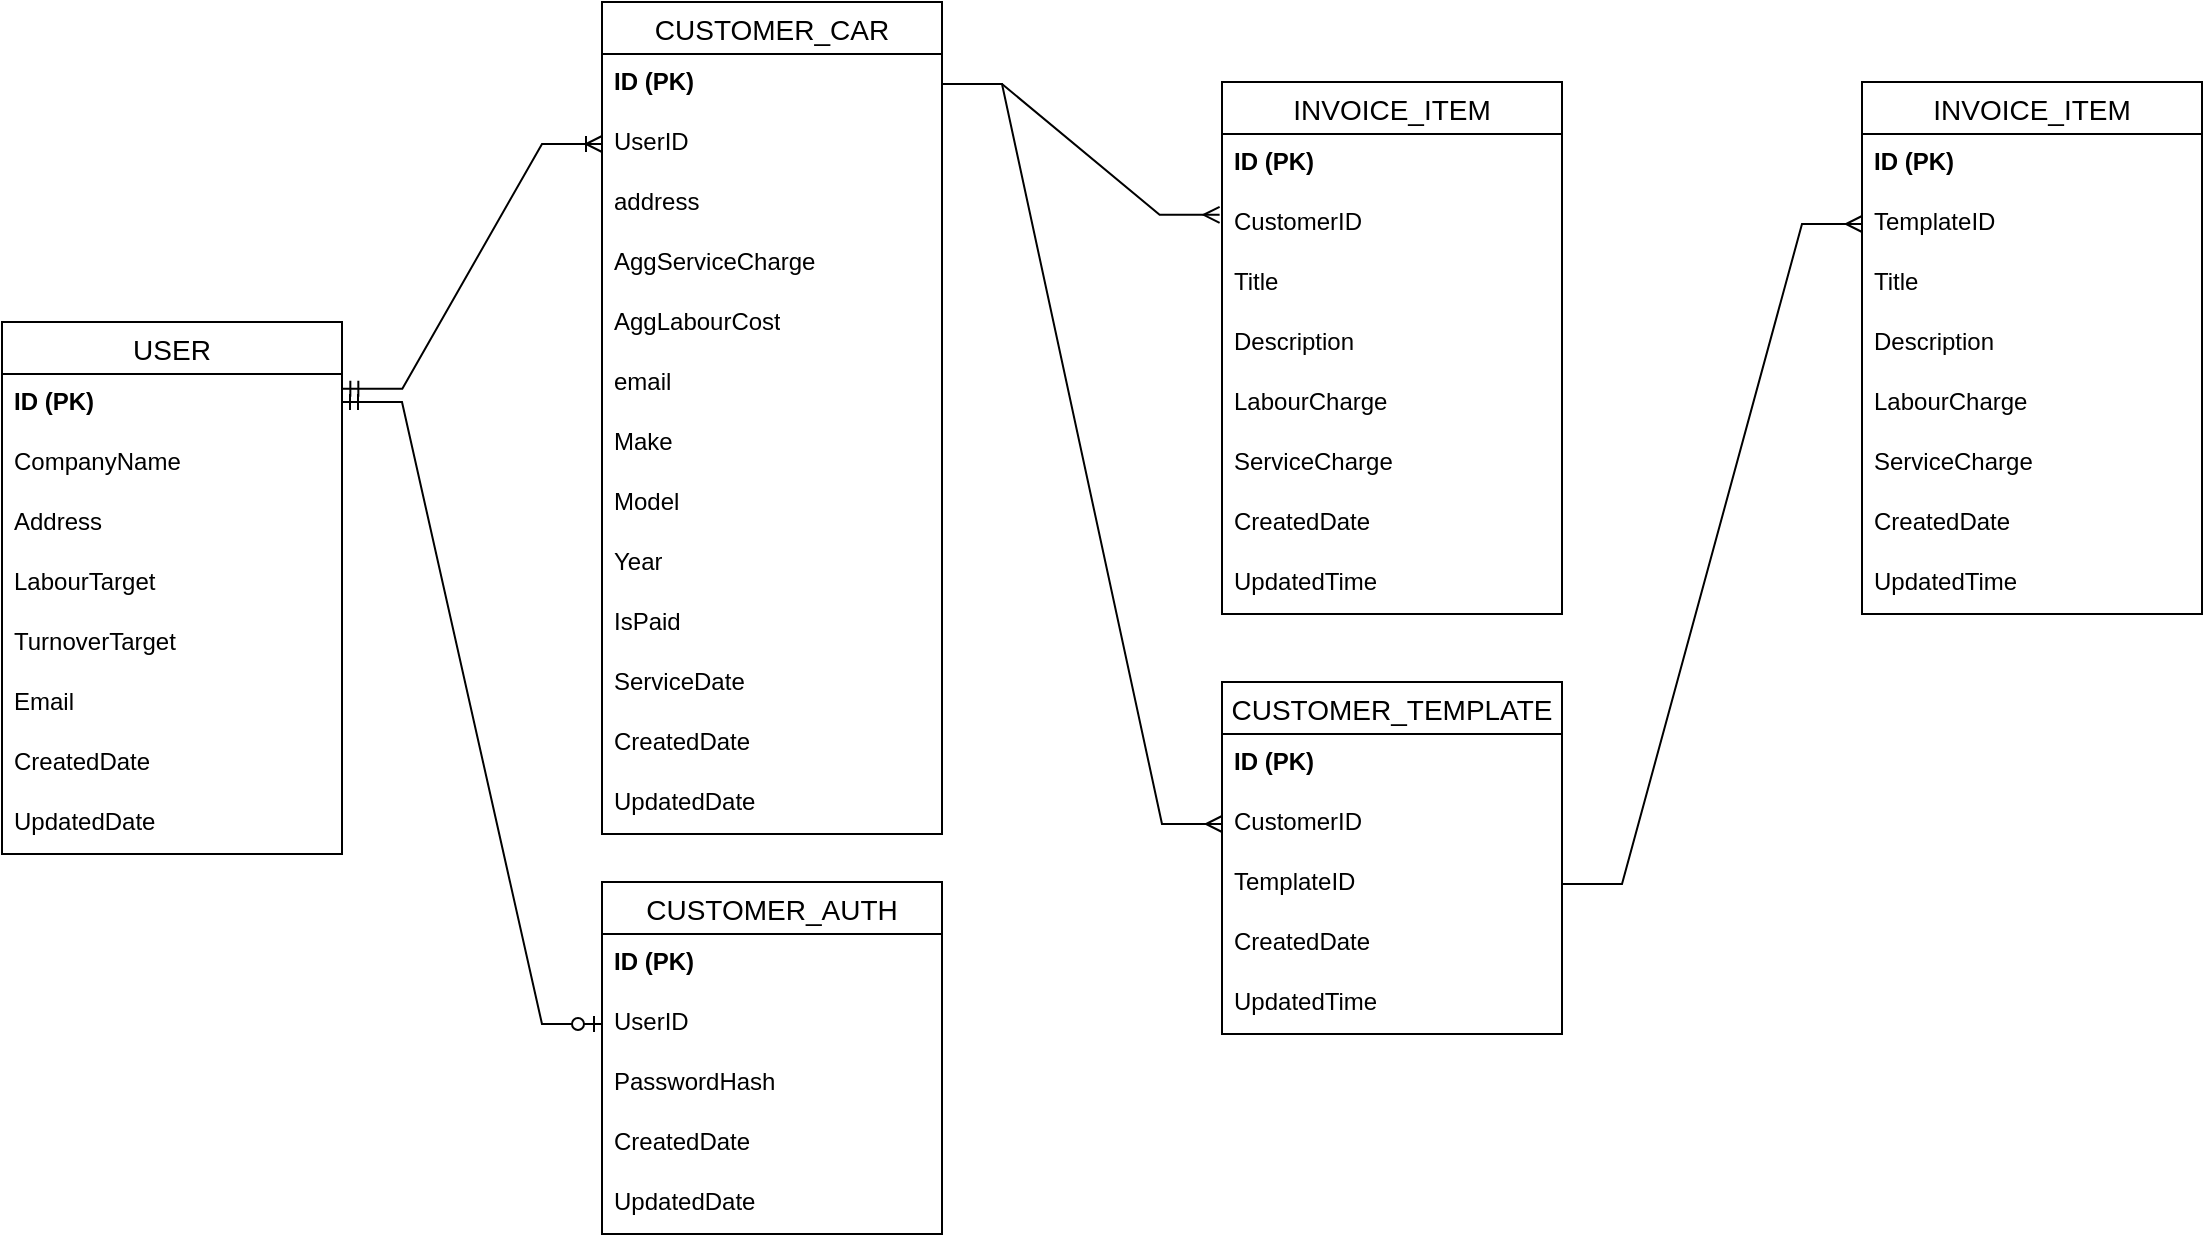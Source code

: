 <mxfile version="24.1.0" type="device">
  <diagram name="Page-1" id="uE0NwrkQISUYqbhKHIL9">
    <mxGraphModel dx="2037" dy="786" grid="1" gridSize="10" guides="1" tooltips="1" connect="1" arrows="1" fold="1" page="1" pageScale="1" pageWidth="850" pageHeight="1100" math="0" shadow="0">
      <root>
        <mxCell id="0" />
        <mxCell id="1" parent="0" />
        <mxCell id="33nysOxGAfEdaKVSdSYN-1" value="USER" style="swimlane;fontStyle=0;childLayout=stackLayout;horizontal=1;startSize=26;horizontalStack=0;resizeParent=1;resizeParentMax=0;resizeLast=0;collapsible=1;marginBottom=0;align=center;fontSize=14;" vertex="1" parent="1">
          <mxGeometry x="50" y="240" width="170" height="266" as="geometry" />
        </mxCell>
        <mxCell id="33nysOxGAfEdaKVSdSYN-2" value="&lt;b&gt;ID (PK)&lt;/b&gt;" style="text;strokeColor=none;fillColor=none;spacingLeft=4;spacingRight=4;overflow=hidden;rotatable=0;points=[[0,0.5],[1,0.5]];portConstraint=eastwest;fontSize=12;whiteSpace=wrap;html=1;" vertex="1" parent="33nysOxGAfEdaKVSdSYN-1">
          <mxGeometry y="26" width="170" height="30" as="geometry" />
        </mxCell>
        <mxCell id="33nysOxGAfEdaKVSdSYN-5" value="CompanyName" style="text;strokeColor=none;fillColor=none;spacingLeft=4;spacingRight=4;overflow=hidden;rotatable=0;points=[[0,0.5],[1,0.5]];portConstraint=eastwest;fontSize=12;whiteSpace=wrap;html=1;" vertex="1" parent="33nysOxGAfEdaKVSdSYN-1">
          <mxGeometry y="56" width="170" height="30" as="geometry" />
        </mxCell>
        <mxCell id="33nysOxGAfEdaKVSdSYN-3" value="Address" style="text;strokeColor=none;fillColor=none;spacingLeft=4;spacingRight=4;overflow=hidden;rotatable=0;points=[[0,0.5],[1,0.5]];portConstraint=eastwest;fontSize=12;whiteSpace=wrap;html=1;" vertex="1" parent="33nysOxGAfEdaKVSdSYN-1">
          <mxGeometry y="86" width="170" height="30" as="geometry" />
        </mxCell>
        <mxCell id="33nysOxGAfEdaKVSdSYN-4" value="LabourTarget" style="text;strokeColor=none;fillColor=none;spacingLeft=4;spacingRight=4;overflow=hidden;rotatable=0;points=[[0,0.5],[1,0.5]];portConstraint=eastwest;fontSize=12;whiteSpace=wrap;html=1;" vertex="1" parent="33nysOxGAfEdaKVSdSYN-1">
          <mxGeometry y="116" width="170" height="30" as="geometry" />
        </mxCell>
        <mxCell id="33nysOxGAfEdaKVSdSYN-6" value="TurnoverTarget&lt;div&gt;&lt;br&gt;&lt;/div&gt;" style="text;strokeColor=none;fillColor=none;spacingLeft=4;spacingRight=4;overflow=hidden;rotatable=0;points=[[0,0.5],[1,0.5]];portConstraint=eastwest;fontSize=12;whiteSpace=wrap;html=1;" vertex="1" parent="33nysOxGAfEdaKVSdSYN-1">
          <mxGeometry y="146" width="170" height="30" as="geometry" />
        </mxCell>
        <mxCell id="33nysOxGAfEdaKVSdSYN-7" value="Email" style="text;strokeColor=none;fillColor=none;spacingLeft=4;spacingRight=4;overflow=hidden;rotatable=0;points=[[0,0.5],[1,0.5]];portConstraint=eastwest;fontSize=12;whiteSpace=wrap;html=1;" vertex="1" parent="33nysOxGAfEdaKVSdSYN-1">
          <mxGeometry y="176" width="170" height="30" as="geometry" />
        </mxCell>
        <mxCell id="33nysOxGAfEdaKVSdSYN-29" value="CreatedDate" style="text;strokeColor=none;fillColor=none;spacingLeft=4;spacingRight=4;overflow=hidden;rotatable=0;points=[[0,0.5],[1,0.5]];portConstraint=eastwest;fontSize=12;whiteSpace=wrap;html=1;" vertex="1" parent="33nysOxGAfEdaKVSdSYN-1">
          <mxGeometry y="206" width="170" height="30" as="geometry" />
        </mxCell>
        <mxCell id="33nysOxGAfEdaKVSdSYN-30" value="UpdatedDate" style="text;strokeColor=none;fillColor=none;spacingLeft=4;spacingRight=4;overflow=hidden;rotatable=0;points=[[0,0.5],[1,0.5]];portConstraint=eastwest;fontSize=12;whiteSpace=wrap;html=1;" vertex="1" parent="33nysOxGAfEdaKVSdSYN-1">
          <mxGeometry y="236" width="170" height="30" as="geometry" />
        </mxCell>
        <mxCell id="33nysOxGAfEdaKVSdSYN-8" value="CUSTOMER_CAR" style="swimlane;fontStyle=0;childLayout=stackLayout;horizontal=1;startSize=26;horizontalStack=0;resizeParent=1;resizeParentMax=0;resizeLast=0;collapsible=1;marginBottom=0;align=center;fontSize=14;" vertex="1" parent="1">
          <mxGeometry x="350" y="80" width="170" height="416" as="geometry" />
        </mxCell>
        <mxCell id="33nysOxGAfEdaKVSdSYN-9" value="&lt;b&gt;ID (PK)&lt;/b&gt;" style="text;strokeColor=none;fillColor=none;spacingLeft=4;spacingRight=4;overflow=hidden;rotatable=0;points=[[0,0.5],[1,0.5]];portConstraint=eastwest;fontSize=12;whiteSpace=wrap;html=1;" vertex="1" parent="33nysOxGAfEdaKVSdSYN-8">
          <mxGeometry y="26" width="170" height="30" as="geometry" />
        </mxCell>
        <mxCell id="33nysOxGAfEdaKVSdSYN-10" value="UserID" style="text;strokeColor=none;fillColor=none;spacingLeft=4;spacingRight=4;overflow=hidden;rotatable=0;points=[[0,0.5],[1,0.5]];portConstraint=eastwest;fontSize=12;whiteSpace=wrap;html=1;" vertex="1" parent="33nysOxGAfEdaKVSdSYN-8">
          <mxGeometry y="56" width="170" height="30" as="geometry" />
        </mxCell>
        <mxCell id="33nysOxGAfEdaKVSdSYN-11" value="address" style="text;strokeColor=none;fillColor=none;spacingLeft=4;spacingRight=4;overflow=hidden;rotatable=0;points=[[0,0.5],[1,0.5]];portConstraint=eastwest;fontSize=12;whiteSpace=wrap;html=1;" vertex="1" parent="33nysOxGAfEdaKVSdSYN-8">
          <mxGeometry y="86" width="170" height="30" as="geometry" />
        </mxCell>
        <mxCell id="33nysOxGAfEdaKVSdSYN-12" value="AggServiceCharge" style="text;strokeColor=none;fillColor=none;spacingLeft=4;spacingRight=4;overflow=hidden;rotatable=0;points=[[0,0.5],[1,0.5]];portConstraint=eastwest;fontSize=12;whiteSpace=wrap;html=1;" vertex="1" parent="33nysOxGAfEdaKVSdSYN-8">
          <mxGeometry y="116" width="170" height="30" as="geometry" />
        </mxCell>
        <mxCell id="33nysOxGAfEdaKVSdSYN-13" value="AggLabourCost" style="text;strokeColor=none;fillColor=none;spacingLeft=4;spacingRight=4;overflow=hidden;rotatable=0;points=[[0,0.5],[1,0.5]];portConstraint=eastwest;fontSize=12;whiteSpace=wrap;html=1;" vertex="1" parent="33nysOxGAfEdaKVSdSYN-8">
          <mxGeometry y="146" width="170" height="30" as="geometry" />
        </mxCell>
        <mxCell id="33nysOxGAfEdaKVSdSYN-14" value="email" style="text;strokeColor=none;fillColor=none;spacingLeft=4;spacingRight=4;overflow=hidden;rotatable=0;points=[[0,0.5],[1,0.5]];portConstraint=eastwest;fontSize=12;whiteSpace=wrap;html=1;" vertex="1" parent="33nysOxGAfEdaKVSdSYN-8">
          <mxGeometry y="176" width="170" height="30" as="geometry" />
        </mxCell>
        <mxCell id="33nysOxGAfEdaKVSdSYN-62" value="Make" style="text;strokeColor=none;fillColor=none;spacingLeft=4;spacingRight=4;overflow=hidden;rotatable=0;points=[[0,0.5],[1,0.5]];portConstraint=eastwest;fontSize=12;whiteSpace=wrap;html=1;" vertex="1" parent="33nysOxGAfEdaKVSdSYN-8">
          <mxGeometry y="206" width="170" height="30" as="geometry" />
        </mxCell>
        <mxCell id="33nysOxGAfEdaKVSdSYN-63" value="Model" style="text;strokeColor=none;fillColor=none;spacingLeft=4;spacingRight=4;overflow=hidden;rotatable=0;points=[[0,0.5],[1,0.5]];portConstraint=eastwest;fontSize=12;whiteSpace=wrap;html=1;" vertex="1" parent="33nysOxGAfEdaKVSdSYN-8">
          <mxGeometry y="236" width="170" height="30" as="geometry" />
        </mxCell>
        <mxCell id="33nysOxGAfEdaKVSdSYN-64" value="Year" style="text;strokeColor=none;fillColor=none;spacingLeft=4;spacingRight=4;overflow=hidden;rotatable=0;points=[[0,0.5],[1,0.5]];portConstraint=eastwest;fontSize=12;whiteSpace=wrap;html=1;" vertex="1" parent="33nysOxGAfEdaKVSdSYN-8">
          <mxGeometry y="266" width="170" height="30" as="geometry" />
        </mxCell>
        <mxCell id="33nysOxGAfEdaKVSdSYN-65" value="IsPaid" style="text;strokeColor=none;fillColor=none;spacingLeft=4;spacingRight=4;overflow=hidden;rotatable=0;points=[[0,0.5],[1,0.5]];portConstraint=eastwest;fontSize=12;whiteSpace=wrap;html=1;" vertex="1" parent="33nysOxGAfEdaKVSdSYN-8">
          <mxGeometry y="296" width="170" height="30" as="geometry" />
        </mxCell>
        <mxCell id="33nysOxGAfEdaKVSdSYN-31" value="ServiceDate" style="text;strokeColor=none;fillColor=none;spacingLeft=4;spacingRight=4;overflow=hidden;rotatable=0;points=[[0,0.5],[1,0.5]];portConstraint=eastwest;fontSize=12;whiteSpace=wrap;html=1;" vertex="1" parent="33nysOxGAfEdaKVSdSYN-8">
          <mxGeometry y="326" width="170" height="30" as="geometry" />
        </mxCell>
        <mxCell id="33nysOxGAfEdaKVSdSYN-32" value="CreatedDate" style="text;strokeColor=none;fillColor=none;spacingLeft=4;spacingRight=4;overflow=hidden;rotatable=0;points=[[0,0.5],[1,0.5]];portConstraint=eastwest;fontSize=12;whiteSpace=wrap;html=1;" vertex="1" parent="33nysOxGAfEdaKVSdSYN-8">
          <mxGeometry y="356" width="170" height="30" as="geometry" />
        </mxCell>
        <mxCell id="33nysOxGAfEdaKVSdSYN-33" value="UpdatedDate" style="text;strokeColor=none;fillColor=none;spacingLeft=4;spacingRight=4;overflow=hidden;rotatable=0;points=[[0,0.5],[1,0.5]];portConstraint=eastwest;fontSize=12;whiteSpace=wrap;html=1;" vertex="1" parent="33nysOxGAfEdaKVSdSYN-8">
          <mxGeometry y="386" width="170" height="30" as="geometry" />
        </mxCell>
        <mxCell id="33nysOxGAfEdaKVSdSYN-15" value="INVOICE_ITEM" style="swimlane;fontStyle=0;childLayout=stackLayout;horizontal=1;startSize=26;horizontalStack=0;resizeParent=1;resizeParentMax=0;resizeLast=0;collapsible=1;marginBottom=0;align=center;fontSize=14;" vertex="1" parent="1">
          <mxGeometry x="660" y="120" width="170" height="266" as="geometry" />
        </mxCell>
        <mxCell id="33nysOxGAfEdaKVSdSYN-16" value="&lt;b&gt;ID (PK)&lt;/b&gt;" style="text;strokeColor=none;fillColor=none;spacingLeft=4;spacingRight=4;overflow=hidden;rotatable=0;points=[[0,0.5],[1,0.5]];portConstraint=eastwest;fontSize=12;whiteSpace=wrap;html=1;" vertex="1" parent="33nysOxGAfEdaKVSdSYN-15">
          <mxGeometry y="26" width="170" height="30" as="geometry" />
        </mxCell>
        <mxCell id="33nysOxGAfEdaKVSdSYN-17" value="CustomerID" style="text;strokeColor=none;fillColor=none;spacingLeft=4;spacingRight=4;overflow=hidden;rotatable=0;points=[[0,0.5],[1,0.5]];portConstraint=eastwest;fontSize=12;whiteSpace=wrap;html=1;" vertex="1" parent="33nysOxGAfEdaKVSdSYN-15">
          <mxGeometry y="56" width="170" height="30" as="geometry" />
        </mxCell>
        <mxCell id="33nysOxGAfEdaKVSdSYN-18" value="Title" style="text;strokeColor=none;fillColor=none;spacingLeft=4;spacingRight=4;overflow=hidden;rotatable=0;points=[[0,0.5],[1,0.5]];portConstraint=eastwest;fontSize=12;whiteSpace=wrap;html=1;" vertex="1" parent="33nysOxGAfEdaKVSdSYN-15">
          <mxGeometry y="86" width="170" height="30" as="geometry" />
        </mxCell>
        <mxCell id="33nysOxGAfEdaKVSdSYN-19" value="Description" style="text;strokeColor=none;fillColor=none;spacingLeft=4;spacingRight=4;overflow=hidden;rotatable=0;points=[[0,0.5],[1,0.5]];portConstraint=eastwest;fontSize=12;whiteSpace=wrap;html=1;" vertex="1" parent="33nysOxGAfEdaKVSdSYN-15">
          <mxGeometry y="116" width="170" height="30" as="geometry" />
        </mxCell>
        <mxCell id="33nysOxGAfEdaKVSdSYN-38" value="LabourCharge" style="text;strokeColor=none;fillColor=none;spacingLeft=4;spacingRight=4;overflow=hidden;rotatable=0;points=[[0,0.5],[1,0.5]];portConstraint=eastwest;fontSize=12;whiteSpace=wrap;html=1;" vertex="1" parent="33nysOxGAfEdaKVSdSYN-15">
          <mxGeometry y="146" width="170" height="30" as="geometry" />
        </mxCell>
        <mxCell id="33nysOxGAfEdaKVSdSYN-39" value="ServiceCharge" style="text;strokeColor=none;fillColor=none;spacingLeft=4;spacingRight=4;overflow=hidden;rotatable=0;points=[[0,0.5],[1,0.5]];portConstraint=eastwest;fontSize=12;whiteSpace=wrap;html=1;" vertex="1" parent="33nysOxGAfEdaKVSdSYN-15">
          <mxGeometry y="176" width="170" height="30" as="geometry" />
        </mxCell>
        <mxCell id="33nysOxGAfEdaKVSdSYN-20" value="CreatedDate" style="text;strokeColor=none;fillColor=none;spacingLeft=4;spacingRight=4;overflow=hidden;rotatable=0;points=[[0,0.5],[1,0.5]];portConstraint=eastwest;fontSize=12;whiteSpace=wrap;html=1;" vertex="1" parent="33nysOxGAfEdaKVSdSYN-15">
          <mxGeometry y="206" width="170" height="30" as="geometry" />
        </mxCell>
        <mxCell id="33nysOxGAfEdaKVSdSYN-21" value="UpdatedTime" style="text;strokeColor=none;fillColor=none;spacingLeft=4;spacingRight=4;overflow=hidden;rotatable=0;points=[[0,0.5],[1,0.5]];portConstraint=eastwest;fontSize=12;whiteSpace=wrap;html=1;" vertex="1" parent="33nysOxGAfEdaKVSdSYN-15">
          <mxGeometry y="236" width="170" height="30" as="geometry" />
        </mxCell>
        <mxCell id="33nysOxGAfEdaKVSdSYN-22" value="CUSTOMER_AUTH" style="swimlane;fontStyle=0;childLayout=stackLayout;horizontal=1;startSize=26;horizontalStack=0;resizeParent=1;resizeParentMax=0;resizeLast=0;collapsible=1;marginBottom=0;align=center;fontSize=14;" vertex="1" parent="1">
          <mxGeometry x="350" y="520" width="170" height="176" as="geometry" />
        </mxCell>
        <mxCell id="33nysOxGAfEdaKVSdSYN-23" value="&lt;b&gt;ID (PK)&lt;/b&gt;" style="text;strokeColor=none;fillColor=none;spacingLeft=4;spacingRight=4;overflow=hidden;rotatable=0;points=[[0,0.5],[1,0.5]];portConstraint=eastwest;fontSize=12;whiteSpace=wrap;html=1;" vertex="1" parent="33nysOxGAfEdaKVSdSYN-22">
          <mxGeometry y="26" width="170" height="30" as="geometry" />
        </mxCell>
        <mxCell id="33nysOxGAfEdaKVSdSYN-24" value="UserID" style="text;strokeColor=none;fillColor=none;spacingLeft=4;spacingRight=4;overflow=hidden;rotatable=0;points=[[0,0.5],[1,0.5]];portConstraint=eastwest;fontSize=12;whiteSpace=wrap;html=1;" vertex="1" parent="33nysOxGAfEdaKVSdSYN-22">
          <mxGeometry y="56" width="170" height="30" as="geometry" />
        </mxCell>
        <mxCell id="33nysOxGAfEdaKVSdSYN-25" value="PasswordHash" style="text;strokeColor=none;fillColor=none;spacingLeft=4;spacingRight=4;overflow=hidden;rotatable=0;points=[[0,0.5],[1,0.5]];portConstraint=eastwest;fontSize=12;whiteSpace=wrap;html=1;" vertex="1" parent="33nysOxGAfEdaKVSdSYN-22">
          <mxGeometry y="86" width="170" height="30" as="geometry" />
        </mxCell>
        <mxCell id="33nysOxGAfEdaKVSdSYN-27" value="CreatedDate" style="text;strokeColor=none;fillColor=none;spacingLeft=4;spacingRight=4;overflow=hidden;rotatable=0;points=[[0,0.5],[1,0.5]];portConstraint=eastwest;fontSize=12;whiteSpace=wrap;html=1;" vertex="1" parent="33nysOxGAfEdaKVSdSYN-22">
          <mxGeometry y="116" width="170" height="30" as="geometry" />
        </mxCell>
        <mxCell id="33nysOxGAfEdaKVSdSYN-28" value="UpdatedDate" style="text;strokeColor=none;fillColor=none;spacingLeft=4;spacingRight=4;overflow=hidden;rotatable=0;points=[[0,0.5],[1,0.5]];portConstraint=eastwest;fontSize=12;whiteSpace=wrap;html=1;" vertex="1" parent="33nysOxGAfEdaKVSdSYN-22">
          <mxGeometry y="146" width="170" height="30" as="geometry" />
        </mxCell>
        <mxCell id="33nysOxGAfEdaKVSdSYN-35" value="" style="edgeStyle=entityRelationEdgeStyle;fontSize=12;html=1;endArrow=ERoneToMany;startArrow=ERmandOne;rounded=0;entryX=0;entryY=0.5;entryDx=0;entryDy=0;exitX=1.001;exitY=0.244;exitDx=0;exitDy=0;exitPerimeter=0;" edge="1" parent="1" source="33nysOxGAfEdaKVSdSYN-2" target="33nysOxGAfEdaKVSdSYN-10">
          <mxGeometry width="100" height="100" relative="1" as="geometry">
            <mxPoint x="230" y="550" as="sourcePoint" />
            <mxPoint x="330" y="450" as="targetPoint" />
          </mxGeometry>
        </mxCell>
        <mxCell id="33nysOxGAfEdaKVSdSYN-37" value="" style="edgeStyle=entityRelationEdgeStyle;fontSize=12;html=1;endArrow=ERzeroToOne;startArrow=ERmandOne;rounded=0;entryX=0;entryY=0.5;entryDx=0;entryDy=0;" edge="1" parent="1" target="33nysOxGAfEdaKVSdSYN-24">
          <mxGeometry width="100" height="100" relative="1" as="geometry">
            <mxPoint x="220" y="280" as="sourcePoint" />
            <mxPoint x="420" y="420" as="targetPoint" />
          </mxGeometry>
        </mxCell>
        <mxCell id="33nysOxGAfEdaKVSdSYN-40" value="" style="edgeStyle=entityRelationEdgeStyle;fontSize=12;html=1;endArrow=ERmany;rounded=0;exitX=1;exitY=0.5;exitDx=0;exitDy=0;entryX=-0.007;entryY=0.347;entryDx=0;entryDy=0;entryPerimeter=0;" edge="1" parent="1" source="33nysOxGAfEdaKVSdSYN-9" target="33nysOxGAfEdaKVSdSYN-17">
          <mxGeometry width="100" height="100" relative="1" as="geometry">
            <mxPoint x="700" y="350" as="sourcePoint" />
            <mxPoint x="800" y="250" as="targetPoint" />
          </mxGeometry>
        </mxCell>
        <mxCell id="33nysOxGAfEdaKVSdSYN-41" value="CUSTOMER_TEMPLATE" style="swimlane;fontStyle=0;childLayout=stackLayout;horizontal=1;startSize=26;horizontalStack=0;resizeParent=1;resizeParentMax=0;resizeLast=0;collapsible=1;marginBottom=0;align=center;fontSize=14;" vertex="1" parent="1">
          <mxGeometry x="660" y="420" width="170" height="176" as="geometry" />
        </mxCell>
        <mxCell id="33nysOxGAfEdaKVSdSYN-42" value="&lt;b&gt;ID (PK)&lt;/b&gt;" style="text;strokeColor=none;fillColor=none;spacingLeft=4;spacingRight=4;overflow=hidden;rotatable=0;points=[[0,0.5],[1,0.5]];portConstraint=eastwest;fontSize=12;whiteSpace=wrap;html=1;" vertex="1" parent="33nysOxGAfEdaKVSdSYN-41">
          <mxGeometry y="26" width="170" height="30" as="geometry" />
        </mxCell>
        <mxCell id="33nysOxGAfEdaKVSdSYN-43" value="CustomerID" style="text;strokeColor=none;fillColor=none;spacingLeft=4;spacingRight=4;overflow=hidden;rotatable=0;points=[[0,0.5],[1,0.5]];portConstraint=eastwest;fontSize=12;whiteSpace=wrap;html=1;" vertex="1" parent="33nysOxGAfEdaKVSdSYN-41">
          <mxGeometry y="56" width="170" height="30" as="geometry" />
        </mxCell>
        <mxCell id="33nysOxGAfEdaKVSdSYN-44" value="TemplateID" style="text;strokeColor=none;fillColor=none;spacingLeft=4;spacingRight=4;overflow=hidden;rotatable=0;points=[[0,0.5],[1,0.5]];portConstraint=eastwest;fontSize=12;whiteSpace=wrap;html=1;" vertex="1" parent="33nysOxGAfEdaKVSdSYN-41">
          <mxGeometry y="86" width="170" height="30" as="geometry" />
        </mxCell>
        <mxCell id="33nysOxGAfEdaKVSdSYN-48" value="CreatedDate" style="text;strokeColor=none;fillColor=none;spacingLeft=4;spacingRight=4;overflow=hidden;rotatable=0;points=[[0,0.5],[1,0.5]];portConstraint=eastwest;fontSize=12;whiteSpace=wrap;html=1;" vertex="1" parent="33nysOxGAfEdaKVSdSYN-41">
          <mxGeometry y="116" width="170" height="30" as="geometry" />
        </mxCell>
        <mxCell id="33nysOxGAfEdaKVSdSYN-49" value="UpdatedTime" style="text;strokeColor=none;fillColor=none;spacingLeft=4;spacingRight=4;overflow=hidden;rotatable=0;points=[[0,0.5],[1,0.5]];portConstraint=eastwest;fontSize=12;whiteSpace=wrap;html=1;" vertex="1" parent="33nysOxGAfEdaKVSdSYN-41">
          <mxGeometry y="146" width="170" height="30" as="geometry" />
        </mxCell>
        <mxCell id="33nysOxGAfEdaKVSdSYN-50" value="" style="edgeStyle=entityRelationEdgeStyle;fontSize=12;html=1;endArrow=ERmany;rounded=0;exitX=1;exitY=0.5;exitDx=0;exitDy=0;entryX=0;entryY=0.5;entryDx=0;entryDy=0;" edge="1" parent="1" source="33nysOxGAfEdaKVSdSYN-9" target="33nysOxGAfEdaKVSdSYN-43">
          <mxGeometry width="100" height="100" relative="1" as="geometry">
            <mxPoint x="530" y="131" as="sourcePoint" />
            <mxPoint x="669" y="196" as="targetPoint" />
          </mxGeometry>
        </mxCell>
        <mxCell id="33nysOxGAfEdaKVSdSYN-51" value="INVOICE_ITEM" style="swimlane;fontStyle=0;childLayout=stackLayout;horizontal=1;startSize=26;horizontalStack=0;resizeParent=1;resizeParentMax=0;resizeLast=0;collapsible=1;marginBottom=0;align=center;fontSize=14;" vertex="1" parent="1">
          <mxGeometry x="980" y="120" width="170" height="266" as="geometry" />
        </mxCell>
        <mxCell id="33nysOxGAfEdaKVSdSYN-52" value="&lt;b&gt;ID (PK)&lt;/b&gt;" style="text;strokeColor=none;fillColor=none;spacingLeft=4;spacingRight=4;overflow=hidden;rotatable=0;points=[[0,0.5],[1,0.5]];portConstraint=eastwest;fontSize=12;whiteSpace=wrap;html=1;" vertex="1" parent="33nysOxGAfEdaKVSdSYN-51">
          <mxGeometry y="26" width="170" height="30" as="geometry" />
        </mxCell>
        <mxCell id="33nysOxGAfEdaKVSdSYN-53" value="TemplateID" style="text;strokeColor=none;fillColor=none;spacingLeft=4;spacingRight=4;overflow=hidden;rotatable=0;points=[[0,0.5],[1,0.5]];portConstraint=eastwest;fontSize=12;whiteSpace=wrap;html=1;" vertex="1" parent="33nysOxGAfEdaKVSdSYN-51">
          <mxGeometry y="56" width="170" height="30" as="geometry" />
        </mxCell>
        <mxCell id="33nysOxGAfEdaKVSdSYN-54" value="Title" style="text;strokeColor=none;fillColor=none;spacingLeft=4;spacingRight=4;overflow=hidden;rotatable=0;points=[[0,0.5],[1,0.5]];portConstraint=eastwest;fontSize=12;whiteSpace=wrap;html=1;" vertex="1" parent="33nysOxGAfEdaKVSdSYN-51">
          <mxGeometry y="86" width="170" height="30" as="geometry" />
        </mxCell>
        <mxCell id="33nysOxGAfEdaKVSdSYN-55" value="Description" style="text;strokeColor=none;fillColor=none;spacingLeft=4;spacingRight=4;overflow=hidden;rotatable=0;points=[[0,0.5],[1,0.5]];portConstraint=eastwest;fontSize=12;whiteSpace=wrap;html=1;" vertex="1" parent="33nysOxGAfEdaKVSdSYN-51">
          <mxGeometry y="116" width="170" height="30" as="geometry" />
        </mxCell>
        <mxCell id="33nysOxGAfEdaKVSdSYN-56" value="LabourCharge" style="text;strokeColor=none;fillColor=none;spacingLeft=4;spacingRight=4;overflow=hidden;rotatable=0;points=[[0,0.5],[1,0.5]];portConstraint=eastwest;fontSize=12;whiteSpace=wrap;html=1;" vertex="1" parent="33nysOxGAfEdaKVSdSYN-51">
          <mxGeometry y="146" width="170" height="30" as="geometry" />
        </mxCell>
        <mxCell id="33nysOxGAfEdaKVSdSYN-57" value="ServiceCharge" style="text;strokeColor=none;fillColor=none;spacingLeft=4;spacingRight=4;overflow=hidden;rotatable=0;points=[[0,0.5],[1,0.5]];portConstraint=eastwest;fontSize=12;whiteSpace=wrap;html=1;" vertex="1" parent="33nysOxGAfEdaKVSdSYN-51">
          <mxGeometry y="176" width="170" height="30" as="geometry" />
        </mxCell>
        <mxCell id="33nysOxGAfEdaKVSdSYN-58" value="CreatedDate" style="text;strokeColor=none;fillColor=none;spacingLeft=4;spacingRight=4;overflow=hidden;rotatable=0;points=[[0,0.5],[1,0.5]];portConstraint=eastwest;fontSize=12;whiteSpace=wrap;html=1;" vertex="1" parent="33nysOxGAfEdaKVSdSYN-51">
          <mxGeometry y="206" width="170" height="30" as="geometry" />
        </mxCell>
        <mxCell id="33nysOxGAfEdaKVSdSYN-59" value="UpdatedTime" style="text;strokeColor=none;fillColor=none;spacingLeft=4;spacingRight=4;overflow=hidden;rotatable=0;points=[[0,0.5],[1,0.5]];portConstraint=eastwest;fontSize=12;whiteSpace=wrap;html=1;" vertex="1" parent="33nysOxGAfEdaKVSdSYN-51">
          <mxGeometry y="236" width="170" height="30" as="geometry" />
        </mxCell>
        <mxCell id="33nysOxGAfEdaKVSdSYN-60" value="" style="edgeStyle=entityRelationEdgeStyle;fontSize=12;html=1;endArrow=ERmany;rounded=0;exitX=1;exitY=0.5;exitDx=0;exitDy=0;entryX=0;entryY=0.5;entryDx=0;entryDy=0;" edge="1" parent="1" source="33nysOxGAfEdaKVSdSYN-44" target="33nysOxGAfEdaKVSdSYN-53">
          <mxGeometry width="100" height="100" relative="1" as="geometry">
            <mxPoint x="950" y="360" as="sourcePoint" />
            <mxPoint x="1090" y="700" as="targetPoint" />
          </mxGeometry>
        </mxCell>
      </root>
    </mxGraphModel>
  </diagram>
</mxfile>
